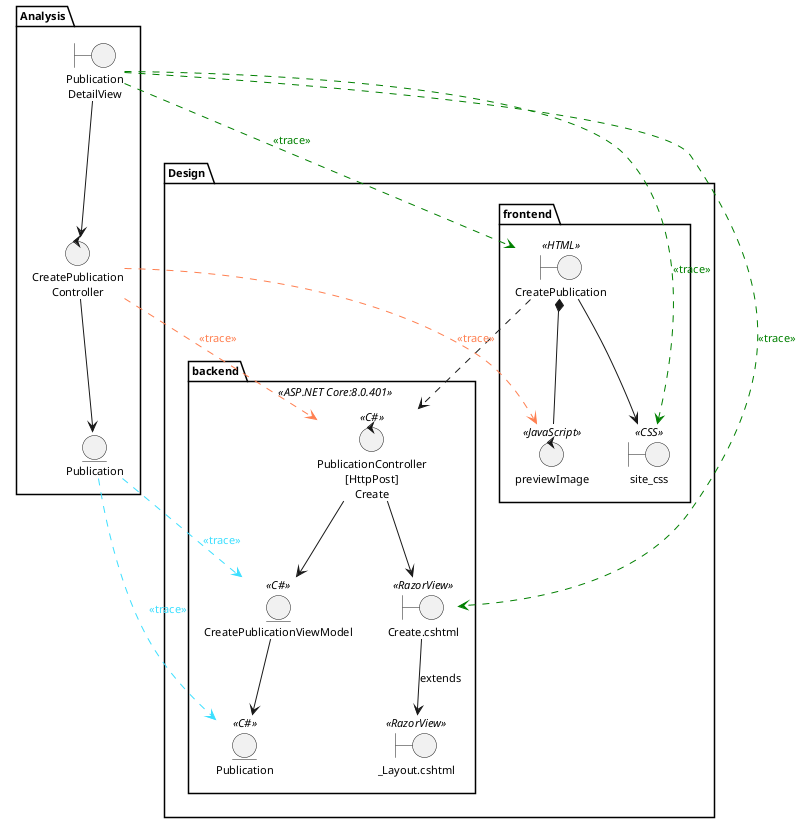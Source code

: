 @startuml
skinparam style strictuml
skinparam defaultTextAlignment center
skinparam defaultFontSize 11

package Analysis {
    boundary "Publication\nDetailView" as PublicationDetailViewAnalysis
    entity "Publication" as PublicationAnalysis
    control "CreatePublication\nController" as CreatePublicationControllerAnalysis

    PublicationDetailViewAnalysis --> CreatePublicationControllerAnalysis
    CreatePublicationControllerAnalysis --> PublicationAnalysis
}

package Design {
    package backend <<ASP.NET Core:8.0.401>>{
        boundary "Create.cshtml" as PublicationDetailView << RazorView >>
        boundary "_Layout.cshtml" as mainLayoutProfileView << RazorView >>
        control "PublicationController\n[HttpPost]\nCreate" as CreatePublicationController << C# >>
        entity "CreatePublicationViewModel" << C# >>
        entity "Publication" << C# >>
    }

    package frontend {
        boundary "CreatePublication" as PublicationHtml << HTML >>
        boundary "site_css" as outputCss << CSS >>
        control previewImage << JavaScript >>
    }

    PublicationHtml -d-> outputCss
    PublicationHtml *-d- previewImage
    PublicationHtml ..> CreatePublicationController
    CreatePublicationController -d-> PublicationDetailView
    PublicationDetailView -d-> mainLayoutProfileView: extends

    CreatePublicationController -d-> CreatePublicationViewModel
    CreatePublicationViewModel -d-> Publication
}

'trace
PublicationDetailViewAnalysis .[#green]r.> PublicationHtml : <font color=green><<trace>></font>
PublicationDetailViewAnalysis .[#green].> outputCss : <font color=green><<trace>></font>
PublicationDetailViewAnalysis .[#green].> PublicationDetailView : <font color=green><<trace>></font>

CreatePublicationControllerAnalysis .[#coral].> CreatePublicationController : <font color=coral><<trace>></font>
CreatePublicationControllerAnalysis .[#coral].> previewImage : <font color=coral><<trace>></font>

PublicationAnalysis .[#3cdfff].> CreatePublicationViewModel : <font color=3cdfff><<trace>></font>
PublicationAnalysis .[#3cdfff].> Publication : <font color=3cdfff><<trace>></font>

@enduml